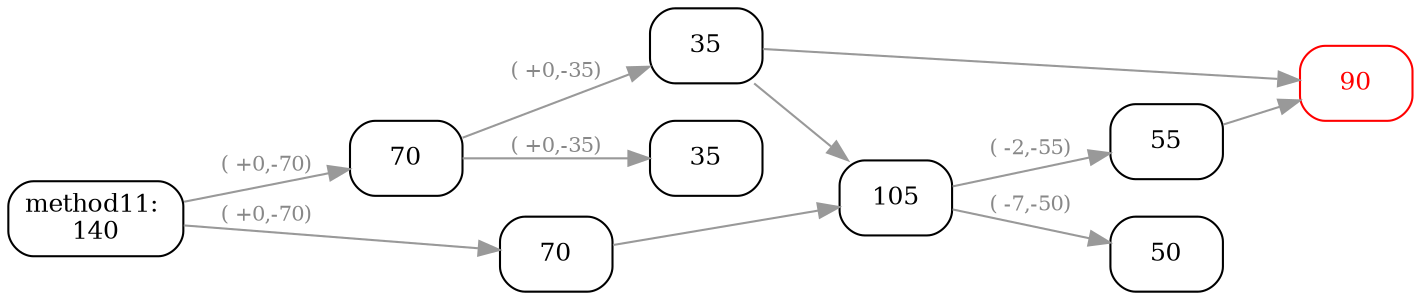 // comment
digraph method11 {
	graph [rankdir=LR]
	node [color=black fontcolor=black fontsize=12 shape=box style=rounded]
	edge [color="#999999" fontcolor="#888888" fontsize=10]
	"11_00_0" [label="method11: 
140"]
	"11_1_1" [label=70]
	"11_1_2" [label=70]
	"11_00_0" -> "11_1_1" [label="( +0,-70)"]
	"11_00_0" -> "11_1_2" [label="( +0,-70)"]
	"11_2_1" [label=35]
	"11_2_2" [label=35]
	"11_1_1" -> "11_2_1" [label="( +0,-35)"]
	"11_1_1" -> "11_2_2" [label="( +0,-35)"]
	"11_2_3" [label=105]
	"11_2_2" -> "11_2_3"
	"11_1_2" -> "11_2_3"
	"11_3_1" [label=55]
	"11_3_2" [label=50]
	"11_2_3" -> "11_3_1" [label="( -2,-55)"]
	"11_2_3" -> "11_3_2" [label="( -7,-50)"]
	"11_3_3" [label=90 color=red fontcolor=red]
	"11_3_1" -> "11_3_3"
	"11_2_2" -> "11_3_3"
}
